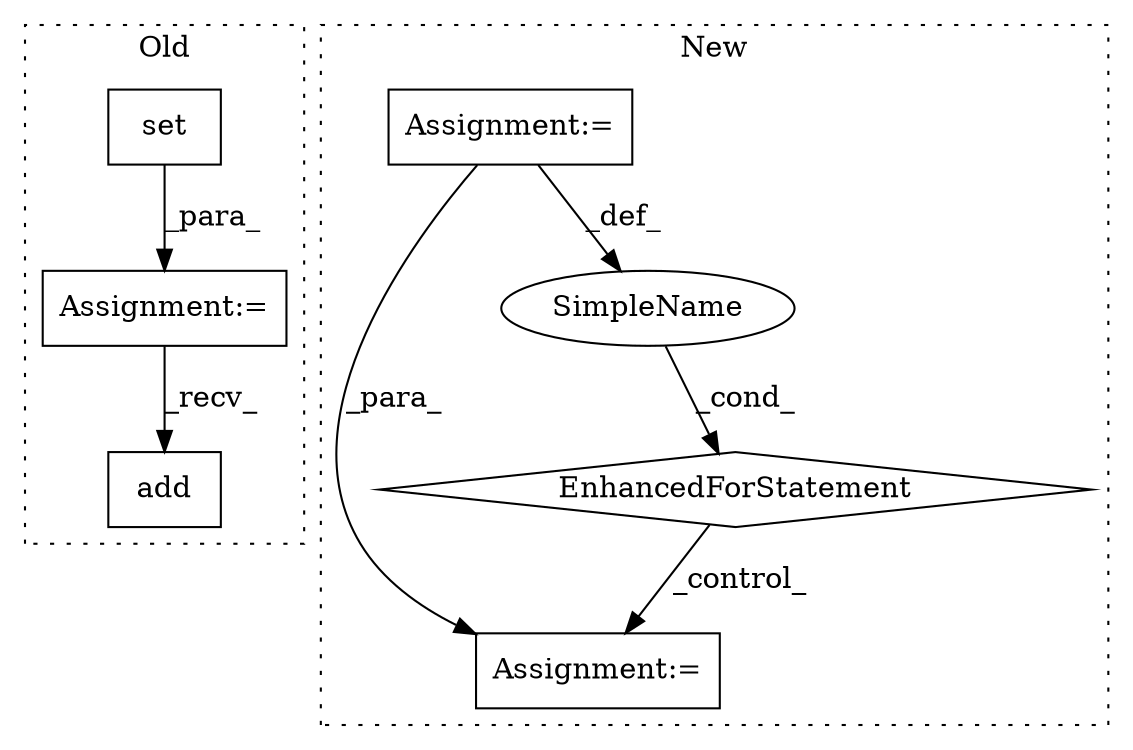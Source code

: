 digraph G {
subgraph cluster0 {
1 [label="add" a="32" s="7401,7409" l="4,1" shape="box"];
6 [label="Assignment:=" a="7" s="7262" l="1" shape="box"];
7 [label="set" a="32" s="7282" l="5" shape="box"];
label = "Old";
style="dotted";
}
subgraph cluster1 {
2 [label="EnhancedForStatement" a="70" s="8779,8914" l="57,2" shape="diamond"];
3 [label="Assignment:=" a="7" s="8446" l="1" shape="box"];
4 [label="Assignment:=" a="7" s="8935" l="1" shape="box"];
5 [label="SimpleName" a="42" s="8886" l="9" shape="ellipse"];
label = "New";
style="dotted";
}
2 -> 4 [label="_control_"];
3 -> 5 [label="_def_"];
3 -> 4 [label="_para_"];
5 -> 2 [label="_cond_"];
6 -> 1 [label="_recv_"];
7 -> 6 [label="_para_"];
}